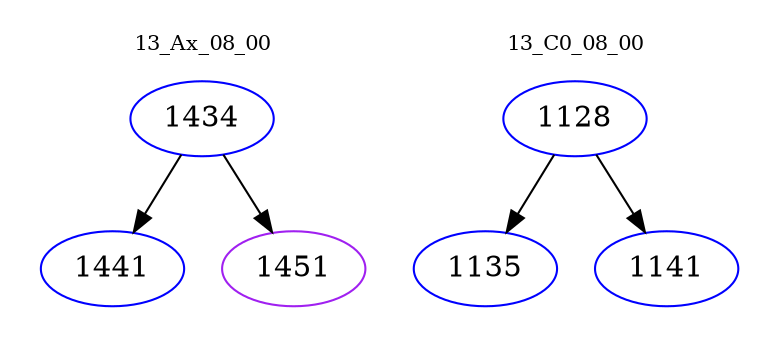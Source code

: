 digraph{
subgraph cluster_0 {
color = white
label = "13_Ax_08_00";
fontsize=10;
T0_1434 [label="1434", color="blue"]
T0_1434 -> T0_1441 [color="black"]
T0_1441 [label="1441", color="blue"]
T0_1434 -> T0_1451 [color="black"]
T0_1451 [label="1451", color="purple"]
}
subgraph cluster_1 {
color = white
label = "13_C0_08_00";
fontsize=10;
T1_1128 [label="1128", color="blue"]
T1_1128 -> T1_1135 [color="black"]
T1_1135 [label="1135", color="blue"]
T1_1128 -> T1_1141 [color="black"]
T1_1141 [label="1141", color="blue"]
}
}
